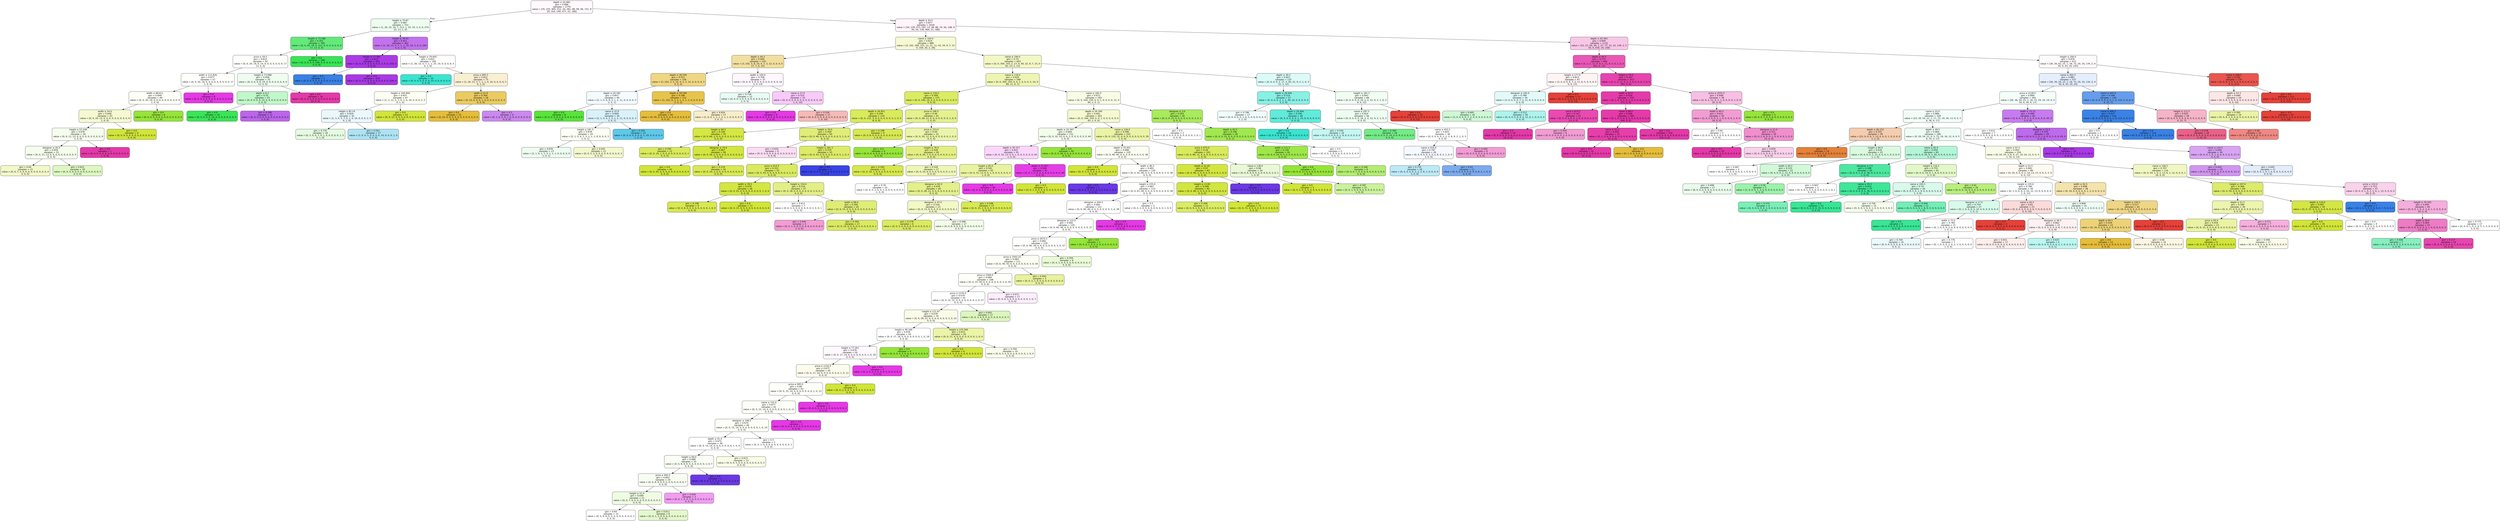 digraph Tree {
node [shape=box, style="filled, rounded", color="black", fontname=helvetica] ;
edge [fontname=helvetica] ;
0 [label=<depth &le; 16.482<br/>gini = 0.896<br/>samples = 2770<br/>value = [35, 155, 405, 211, 20, 361, 89, 99, 66, 151, 9<br/>20, 324, 140, 477, 22, 186]>, fillcolor="#fef9fc"] ;
1 [label=<height &le; 75.87<br/>gini = 0.687<br/>samples = 752<br/>value = [1, 26, 32, 24, 7, 313, 1, 25, 10, 3, 0, 0, 274<br/>22, 13, 1, 0]>, fillcolor="#effdf1"] ;
0 -> 1 [labeldistance=2.5, labelangle=45, headlabel="True"] ;
2 [label=<height &le; 73.588<br/>gini = 0.351<br/>samples = 390<br/>value = [0, 0, 20, 19, 0, 312, 0, 0, 0, 0, 0, 0, 9<br/>17, 13, 0, 0]>, fillcolor="#63ea7a"] ;
1 -> 2 ;
3 [label=<price &le; 59.5<br/>gini = 0.823<br/>samples = 92<br/>value = [0, 0, 20, 19, 0, 14, 0, 0, 0, 0, 0, 0, 9, 17<br/>13, 0, 0]>, fillcolor="#fefffc"] ;
2 -> 3 ;
4 [label=<width &le; 112.826<br/>gini = 0.677<br/>samples = 57<br/>value = [0, 0, 20, 19, 0, 0, 0, 0, 0, 0, 0, 0, 0, 17<br/>1, 0, 0]>, fillcolor="#fefefa"] ;
3 -> 4 ;
5 [label=<width &le; 88.611<br/>gini = 0.649<br/>samples = 49<br/>value = [0, 0, 20, 19, 0, 0, 0, 0, 0, 0, 0, 0, 0, 9<br/>1, 0, 0]>, fillcolor="#fdfef8"] ;
4 -> 5 ;
6 [label=<width &le; 54.0<br/>gini = 0.648<br/>samples = 43<br/>value = [0, 0, 20, 13, 0, 0, 0, 0, 0, 0, 0, 0, 0, 9<br/>1, 0, 0]>, fillcolor="#f4f9d1"] ;
5 -> 6 ;
7 [label=<height &le; 53.338<br/>gini = 0.678<br/>samples = 34<br/>value = [0, 0, 11, 13, 0, 0, 0, 0, 0, 0, 0, 0, 0, 9<br/>1, 0, 0]>, fillcolor="#f6fdee"] ;
6 -> 7 ;
8 [label=<designer &le; 20.5<br/>gini = 0.659<br/>samples = 33<br/>value = [0, 0, 11, 13, 0, 0, 0, 0, 0, 0, 0, 0, 0, 9<br/>0, 0, 0]>, fillcolor="#f5fded"] ;
7 -> 8 ;
9 [label=<gini = 0.64<br/>samples = 15<br/>value = [0, 0, 7, 4, 0, 0, 0, 0, 0, 0, 0, 0, 0, 4<br/>0, 0, 0]>, fillcolor="#f2f8c9"] ;
8 -> 9 ;
10 [label=<gini = 0.623<br/>samples = 18<br/>value = [0, 0, 4, 9, 0, 0, 0, 0, 0, 0, 0, 0, 0, 5<br/>0, 0, 0]>, fillcolor="#def7c2"] ;
8 -> 10 ;
11 [label=<gini = 0.0<br/>samples = 1<br/>value = [0, 0, 0, 0, 0, 0, 0, 0, 0, 0, 0, 0, 0, 0<br/>1, 0, 0]>, fillcolor="#e539a9"] ;
7 -> 11 ;
12 [label=<gini = 0.0<br/>samples = 9<br/>value = [0, 0, 9, 0, 0, 0, 0, 0, 0, 0, 0, 0, 0, 0<br/>0, 0, 0]>, fillcolor="#d1e539"] ;
6 -> 12 ;
13 [label=<gini = 0.0<br/>samples = 6<br/>value = [0, 0, 0, 6, 0, 0, 0, 0, 0, 0, 0, 0, 0, 0<br/>0, 0, 0]>, fillcolor="#95e539"] ;
5 -> 13 ;
14 [label=<gini = 0.0<br/>samples = 8<br/>value = [0, 0, 0, 0, 0, 0, 0, 0, 0, 0, 0, 0, 0, 8<br/>0, 0, 0]>, fillcolor="#e539e5"] ;
4 -> 14 ;
15 [label=<height &le; 73.088<br/>gini = 0.656<br/>samples = 35<br/>value = [0, 0, 0, 0, 0, 14, 0, 0, 0, 0, 0, 0, 9, 0<br/>12, 0, 0]>, fillcolor="#eefdf0"] ;
3 -> 15 ;
16 [label=<depth &le; 8.3<br/>gini = 0.55<br/>samples = 25<br/>value = [0, 0, 0, 0, 0, 14, 0, 0, 0, 0, 0, 0, 9, 0<br/>2, 0, 0]>, fillcolor="#c1f7ca"] ;
15 -> 16 ;
17 [label=<gini = 0.0<br/>samples = 14<br/>value = [0, 0, 0, 0, 0, 14, 0, 0, 0, 0, 0, 0, 0, 0<br/>0, 0, 0]>, fillcolor="#39e556"] ;
16 -> 17 ;
18 [label=<gini = 0.298<br/>samples = 11<br/>value = [0, 0, 0, 0, 0, 0, 0, 0, 0, 0, 0, 0, 9, 0<br/>2, 0, 0]>, fillcolor="#bc65eb"] ;
16 -> 18 ;
19 [label=<gini = 0.0<br/>samples = 10<br/>value = [0, 0, 0, 0, 0, 0, 0, 0, 0, 0, 0, 0, 0, 0<br/>10, 0, 0]>, fillcolor="#e539a9"] ;
15 -> 19 ;
20 [label=<gini = 0.0<br/>samples = 298<br/>value = [0, 0, 0, 0, 0, 298, 0, 0, 0, 0, 0, 0, 0, 0<br/>0, 0, 0]>, fillcolor="#39e556"] ;
2 -> 20 ;
21 [label=<height &le; 78.93<br/>gini = 0.451<br/>samples = 362<br/>value = [1, 26, 12, 5, 7, 1, 1, 25, 10, 3, 0, 0, 265<br/>5, 0, 1, 0]>, fillcolor="#c272ed"] ;
1 -> 21 ;
22 [label=<height &le; 77.392<br/>gini = 0.023<br/>samples = 262<br/>value = [0, 0, 0, 0, 0, 0, 0, 0, 0, 3, 0, 0, 259, 0<br/>0, 0, 0]>, fillcolor="#aa3be5"] ;
21 -> 22 ;
23 [label=<gini = 0.0<br/>samples = 3<br/>value = [0, 0, 0, 0, 0, 0, 0, 0, 0, 3, 0, 0, 0, 0<br/>0, 0, 0]>, fillcolor="#3981e5"] ;
22 -> 23 ;
24 [label=<gini = 0.0<br/>samples = 259<br/>value = [0, 0, 0, 0, 0, 0, 0, 0, 0, 0, 0, 0, 259, 0<br/>0, 0, 0]>, fillcolor="#a939e5"] ;
22 -> 24 ;
25 [label=<height &le; 79.605<br/>gini = 0.832<br/>samples = 100<br/>value = [1, 26, 12, 5, 7, 1, 1, 25, 10, 0, 0, 0, 6, 5<br/>0, 1, 0]>, fillcolor="#fffefc"] ;
21 -> 25 ;
26 [label=<gini = 0.0<br/>samples = 25<br/>value = [0, 0, 0, 0, 0, 0, 0, 25, 0, 0, 0, 0, 0, 0<br/>0, 0, 0]>, fillcolor="#39e5d1"] ;
25 -> 26 ;
27 [label=<price &le; 895.5<br/>gini = 0.812<br/>samples = 75<br/>value = [1, 26, 12, 5, 7, 1, 1, 0, 10, 0, 0, 0, 6, 5<br/>0, 1, 0]>, fillcolor="#f9f0d3"] ;
25 -> 27 ;
28 [label=<height &le; 104.904<br/>gini = 0.837<br/>samples = 47<br/>value = [1, 3, 12, 5, 7, 0, 1, 0, 10, 0, 0, 0, 2, 5<br/>0, 1, 0]>, fillcolor="#fdfef4"] ;
27 -> 28 ;
29 [label=<height &le; 85.14<br/>gini = 0.824<br/>samples = 35<br/>value = [1, 3, 0, 5, 7, 0, 1, 0, 10, 0, 0, 0, 2, 5<br/>0, 1, 0]>, fillcolor="#eaf8fc"] ;
28 -> 29 ;
30 [label=<gini = 0.735<br/>samples = 18<br/>value = [0, 3, 0, 0, 7, 0, 1, 0, 0, 0, 0, 0, 1, 5<br/>0, 1, 0]>, fillcolor="#e5fbe1"] ;
29 -> 30 ;
31 [label=<gini = 0.561<br/>samples = 17<br/>value = [1, 0, 0, 5, 0, 0, 0, 0, 10, 0, 0, 0, 1, 0<br/>0, 0, 0]>, fillcolor="#ace4f4"] ;
29 -> 31 ;
32 [label=<gini = 0.0<br/>samples = 12<br/>value = [0, 0, 12, 0, 0, 0, 0, 0, 0, 0, 0, 0, 0, 0<br/>0, 0, 0]>, fillcolor="#d1e539"] ;
28 -> 32 ;
33 [label=<width &le; 51.9<br/>gini = 0.304<br/>samples = 28<br/>value = [0, 23, 0, 0, 0, 1, 0, 0, 0, 0, 0, 0, 4, 0<br/>0, 0, 0]>, fillcolor="#eacb62"] ;
27 -> 33 ;
34 [label=<gini = 0.0<br/>samples = 22<br/>value = [0, 22, 0, 0, 0, 0, 0, 0, 0, 0, 0, 0, 0, 0<br/>0, 0, 0]>, fillcolor="#e5bd39"] ;
33 -> 34 ;
35 [label=<gini = 0.5<br/>samples = 6<br/>value = [0, 1, 0, 0, 0, 1, 0, 0, 0, 0, 0, 0, 4, 0<br/>0, 0, 0]>, fillcolor="#cb88ef"] ;
33 -> 35 ;
36 [label=<depth &le; 43.5<br/>gini = 0.877<br/>samples = 2018<br/>value = [34, 129, 373, 187, 13, 48, 88, 74, 56, 148, 9<br/>20, 50, 118, 464, 21, 186]>, fillcolor="#fef4fa"] ;
0 -> 36 [labeldistance=2.5, labelangle=-45, headlabel="False"] ;
37 [label=<name &le; 100.0<br/>gini = 0.814<br/>samples = 886<br/>value = [3, 102, 309, 151, 12, 21, 11, 43, 34, 9, 7, 15<br/>0, 109, 30, 2, 28]>, fillcolor="#f5f9d4"] ;
36 -> 37 ;
38 [label=<depth &le; 40.5<br/>gini = 0.694<br/>samples = 193<br/>value = [3, 102, 5, 8, 10, 4, 7, 3, 12, 0, 0, 0, 0<br/>17, 7, 0, 15]>, fillcolor="#f2df9f"] ;
37 -> 38 ;
39 [label=<depth &le; 38.549<br/>gini = 0.557<br/>samples = 156<br/>value = [3, 102, 5, 5, 10, 4, 3, 3, 12, 0, 0, 0, 0, 3<br/>4, 0, 2]>, fillcolor="#efd683"] ;
38 -> 39 ;
40 [label=<depth &le; 20.782<br/>gini = 0.857<br/>samples = 44<br/>value = [2, 1, 5, 4, 9, 3, 1, 2, 11, 0, 0, 0, 0, 3<br/>2, 0, 1]>, fillcolor="#f4fbfe"] ;
39 -> 40 ;
41 [label=<gini = 0.0<br/>samples = 8<br/>value = [0, 0, 0, 0, 8, 0, 0, 0, 0, 0, 0, 0, 0, 0<br/>0, 0, 0]>, fillcolor="#58e539"] ;
40 -> 41 ;
42 [label=<name &le; 37.0<br/>gini = 0.849<br/>samples = 36<br/>value = [2, 1, 5, 4, 1, 3, 1, 2, 11, 0, 0, 0, 0, 3<br/>2, 0, 1]>, fillcolor="#d9f2fa"] ;
40 -> 42 ;
43 [label=<height &le; 181.5<br/>gini = 0.878<br/>samples = 24<br/>value = [2, 1, 5, 4, 1, 3, 1, 1, 1, 0, 0, 0, 0, 3<br/>1, 0, 1]>, fillcolor="#fdfef5"] ;
42 -> 43 ;
44 [label=<gini = 0.876<br/>samples = 13<br/>value = [2, 1, 0, 1, 1, 3, 1, 1, 1, 0, 0, 0, 0, 0<br/>1, 0, 1]>, fillcolor="#edfdf0"] ;
43 -> 44 ;
45 [label=<gini = 0.645<br/>samples = 11<br/>value = [0, 0, 5, 3, 0, 0, 0, 0, 0, 0, 0, 0, 0, 3<br/>0, 0, 0]>, fillcolor="#f4f8ce"] ;
43 -> 45 ;
46 [label=<gini = 0.292<br/>samples = 12<br/>value = [0, 0, 0, 0, 0, 0, 0, 1, 10, 0, 0, 0, 0, 0<br/>1, 0, 0]>, fillcolor="#5dc9ea"] ;
42 -> 46 ;
47 [label=<depth &le; 39.549<br/>gini = 0.186<br/>samples = 112<br/>value = [1, 101, 0, 1, 1, 1, 2, 1, 1, 0, 0, 0, 0, 0<br/>2, 0, 1]>, fillcolor="#e8c44d"] ;
39 -> 47 ;
48 [label=<gini = 0.0<br/>samples = 95<br/>value = [0, 95, 0, 0, 0, 0, 0, 0, 0, 0, 0, 0, 0, 0<br/>0, 0, 0]>, fillcolor="#e5bd39"] ;
47 -> 48 ;
49 [label=<gini = 0.824<br/>samples = 17<br/>value = [1, 6, 0, 1, 1, 1, 2, 1, 1, 0, 0, 0, 0, 0<br/>2, 0, 1]>, fillcolor="#f8edca"] ;
47 -> 49 ;
50 [label=<width &le; 100.0<br/>gini = 0.709<br/>samples = 37<br/>value = [0, 0, 0, 3, 0, 0, 4, 0, 0, 0, 0, 0, 0, 14<br/>3, 0, 13]>, fillcolor="#fef7fe"] ;
38 -> 50 ;
51 [label=<gini = 0.736<br/>samples = 12<br/>value = [0, 0, 0, 3, 0, 0, 4, 0, 0, 0, 0, 0, 0, 0<br/>2, 0, 3]>, fillcolor="#e9fcf3"] ;
50 -> 51 ;
52 [label=<name &le; 27.0<br/>gini = 0.525<br/>samples = 25<br/>value = [0, 0, 0, 0, 0, 0, 0, 0, 0, 0, 0, 0, 0, 14<br/>1, 0, 10]>, fillcolor="#f8caf8"] ;
50 -> 52 ;
53 [label=<gini = 0.0<br/>samples = 8<br/>value = [0, 0, 0, 0, 0, 0, 0, 0, 0, 0, 0, 0, 0, 8<br/>0, 0, 0]>, fillcolor="#e539e5"] ;
52 -> 53 ;
54 [label=<gini = 0.526<br/>samples = 17<br/>value = [0, 0, 0, 0, 0, 0, 0, 0, 0, 0, 0, 0, 0, 6<br/>1, 0, 10]>, fillcolor="#f6bab7"] ;
52 -> 54 ;
55 [label=<name &le; 194.0<br/>gini = 0.74<br/>samples = 693<br/>value = [0, 0, 304, 143, 2, 17, 4, 40, 22, 9, 7, 15, 0<br/>92, 23, 2, 13]>, fillcolor="#f2f7c5"] ;
37 -> 55 ;
56 [label=<name &le; 118.0<br/>gini = 0.625<br/>samples = 568<br/>value = [0, 0, 304, 143, 0, 0, 1, 0, 0, 0, 5, 14, 0<br/>89, 11, 0, 1]>, fillcolor="#eef5b4"] ;
55 -> 56 ;
57 [label=<name &le; 116.5<br/>gini = 0.349<br/>samples = 175<br/>value = [0, 0, 140, 14, 0, 0, 0, 0, 0, 0, 5, 2, 0, 5<br/>9, 0, 0]>, fillcolor="#dbeb64"] ;
56 -> 57 ;
58 [label=<depth &le; 34.951<br/>gini = 0.294<br/>samples = 134<br/>value = [0, 0, 112, 3, 0, 0, 0, 0, 0, 0, 5, 1, 0, 5<br/>8, 0, 0]>, fillcolor="#d9ea5c"] ;
57 -> 58 ;
59 [label=<height &le; 94.5<br/>gini = 0.109<br/>samples = 70<br/>value = [0, 0, 66, 3, 0, 0, 0, 0, 0, 0, 0, 0, 0, 1<br/>0, 0, 0]>, fillcolor="#d4e745"] ;
58 -> 59 ;
60 [label=<gini = 0.292<br/>samples = 12<br/>value = [0, 0, 10, 1, 0, 0, 0, 0, 0, 0, 0, 0, 0, 1<br/>0, 0, 0]>, fillcolor="#d9ea5d"] ;
59 -> 60 ;
61 [label=<designer &le; 74.0<br/>gini = 0.067<br/>samples = 58<br/>value = [0, 0, 56, 2, 0, 0, 0, 0, 0, 0, 0, 0, 0, 0<br/>0, 0, 0]>, fillcolor="#d3e640"] ;
59 -> 61 ;
62 [label=<gini = 0.0<br/>samples = 42<br/>value = [0, 0, 42, 0, 0, 0, 0, 0, 0, 0, 0, 0, 0, 0<br/>0, 0, 0]>, fillcolor="#d1e539"] ;
61 -> 62 ;
63 [label=<gini = 0.219<br/>samples = 16<br/>value = [0, 0, 14, 2, 0, 0, 0, 0, 0, 0, 0, 0, 0, 0<br/>0, 0, 0]>, fillcolor="#d8e955"] ;
61 -> 63 ;
64 [label=<height &le; 76.0<br/>gini = 0.458<br/>samples = 64<br/>value = [0, 0, 46, 0, 0, 0, 0, 0, 0, 0, 5, 1, 0, 4<br/>8, 0, 0]>, fillcolor="#e0ed79"] ;
58 -> 64 ;
65 [label=<gini = 0.642<br/>samples = 9<br/>value = [0, 0, 3, 0, 0, 0, 0, 0, 0, 0, 0, 0, 0, 2<br/>4, 0, 0]>, fillcolor="#fbdef1"] ;
64 -> 65 ;
66 [label=<height &le; 181.5<br/>gini = 0.374<br/>samples = 55<br/>value = [0, 0, 43, 0, 0, 0, 0, 0, 0, 0, 5, 1, 0, 2<br/>4, 0, 0]>, fillcolor="#dceb69"] ;
64 -> 66 ;
67 [label=<price &le; 614.5<br/>gini = 0.331<br/>samples = 53<br/>value = [0, 0, 43, 0, 0, 0, 0, 0, 0, 0, 3, 1, 0, 2<br/>4, 0, 0]>, fillcolor="#daea61"] ;
66 -> 67 ;
68 [label=<width &le; 78.5<br/>gini = 0.074<br/>samples = 26<br/>value = [0, 0, 25, 0, 0, 0, 0, 0, 0, 0, 0, 1, 0, 0<br/>0, 0, 0]>, fillcolor="#d3e641"] ;
67 -> 68 ;
69 [label=<gini = 0.198<br/>samples = 9<br/>value = [0, 0, 8, 0, 0, 0, 0, 0, 0, 0, 0, 1, 0, 0<br/>0, 0, 0]>, fillcolor="#d7e852"] ;
68 -> 69 ;
70 [label=<gini = 0.0<br/>samples = 17<br/>value = [0, 0, 17, 0, 0, 0, 0, 0, 0, 0, 0, 0, 0, 0<br/>0, 0, 0]>, fillcolor="#d1e539"] ;
68 -> 70 ;
71 [label=<height &le; 154.0<br/>gini = 0.516<br/>samples = 27<br/>value = [0, 0, 18, 0, 0, 0, 0, 0, 0, 0, 3, 0, 0, 2<br/>4, 0, 0]>, fillcolor="#e3ef86"] ;
67 -> 71 ;
72 [label=<gini = 0.612<br/>samples = 7<br/>value = [0, 0, 3, 0, 0, 0, 0, 0, 0, 0, 3, 0, 0, 1<br/>0, 0, 0]>, fillcolor="#ffffff"] ;
71 -> 72 ;
73 [label=<width &le; 88.0<br/>gini = 0.395<br/>samples = 20<br/>value = [0, 0, 15, 0, 0, 0, 0, 0, 0, 0, 0, 0, 0, 1<br/>4, 0, 0]>, fillcolor="#dfed77"] ;
71 -> 73 ;
74 [label=<gini = 0.444<br/>samples = 3<br/>value = [0, 0, 1, 0, 0, 0, 0, 0, 0, 0, 0, 0, 0, 0<br/>2, 0, 0]>, fillcolor="#f29cd4"] ;
73 -> 74 ;
75 [label=<gini = 0.304<br/>samples = 17<br/>value = [0, 0, 14, 0, 0, 0, 0, 0, 0, 0, 0, 0, 0, 1<br/>2, 0, 0]>, fillcolor="#daea61"] ;
73 -> 75 ;
76 [label=<gini = 0.0<br/>samples = 2<br/>value = [0, 0, 0, 0, 0, 0, 0, 0, 0, 0, 2, 0, 0, 0<br/>0, 0, 0]>, fillcolor="#3944e5"] ;
66 -> 76 ;
77 [label=<price &le; 106.5<br/>gini = 0.46<br/>samples = 41<br/>value = [0, 0, 28, 11, 0, 0, 0, 0, 0, 0, 0, 1, 0, 0<br/>1, 0, 0]>, fillcolor="#e5f08f"] ;
57 -> 77 ;
78 [label=<gini = 0.198<br/>samples = 9<br/>value = [0, 0, 8, 0, 0, 0, 0, 0, 0, 0, 0, 0, 0, 0<br/>1, 0, 0]>, fillcolor="#d7e852"] ;
77 -> 78 ;
79 [label=<price &le; 223.0<br/>gini = 0.49<br/>samples = 32<br/>value = [0, 0, 20, 11, 0, 0, 0, 0, 0, 0, 0, 1, 0, 0<br/>0, 0, 0]>, fillcolor="#ebf4aa"] ;
77 -> 79 ;
80 [label=<gini = 0.0<br/>samples = 4<br/>value = [0, 0, 0, 4, 0, 0, 0, 0, 0, 0, 0, 0, 0, 0<br/>0, 0, 0]>, fillcolor="#95e539"] ;
79 -> 80 ;
81 [label=<height &le; 76.0<br/>gini = 0.426<br/>samples = 28<br/>value = [0, 0, 20, 7, 0, 0, 0, 0, 0, 0, 0, 1, 0, 0<br/>0, 0, 0]>, fillcolor="#e3ef84"] ;
79 -> 81 ;
82 [label=<gini = 0.165<br/>samples = 11<br/>value = [0, 0, 10, 1, 0, 0, 0, 0, 0, 0, 0, 0, 0, 0<br/>0, 0, 0]>, fillcolor="#d6e84d"] ;
81 -> 82 ;
83 [label=<gini = 0.526<br/>samples = 17<br/>value = [0, 0, 10, 6, 0, 0, 0, 0, 0, 0, 0, 1, 0, 0<br/>0, 0, 0]>, fillcolor="#eef6b7"] ;
81 -> 83 ;
84 [label=<name &le; 182.5<br/>gini = 0.671<br/>samples = 393<br/>value = [0, 0, 164, 129, 0, 0, 1, 0, 0, 0, 0, 12, 0<br/>84, 2, 0, 1]>, fillcolor="#f9fce5"] ;
56 -> 84 ;
85 [label=<depth &le; 34.349<br/>gini = 0.661<br/>samples = 363<br/>value = [0, 0, 164, 104, 0, 0, 1, 0, 0, 0, 0, 9, 0<br/>83, 2, 0, 0]>, fillcolor="#f4f9d1"] ;
84 -> 85 ;
86 [label=<depth &le; 33.397<br/>gini = 0.664<br/>samples = 131<br/>value = [0, 0, 32, 53, 0, 0, 1, 0, 0, 0, 0, 0, 0, 44<br/>1, 0, 0]>, fillcolor="#f4fceb"] ;
85 -> 86 ;
87 [label=<depth &le; 30.317<br/>gini = 0.622<br/>samples = 91<br/>value = [0, 0, 32, 13, 0, 0, 1, 0, 0, 0, 0, 0, 0, 44<br/>1, 0, 0]>, fillcolor="#fad7fa"] ;
86 -> 87 ;
88 [label=<height &le; 85.0<br/>gini = 0.541<br/>samples = 50<br/>value = [0, 0, 31, 13, 0, 0, 1, 0, 0, 0, 0, 0, 0, 4<br/>1, 0, 0]>, fillcolor="#e9f29f"] ;
87 -> 88 ;
89 [label=<gini = 0.76<br/>samples = 10<br/>value = [0, 0, 3, 2, 0, 0, 1, 0, 0, 0, 0, 0, 0, 3<br/>1, 0, 0]>, fillcolor="#ffffff"] ;
88 -> 89 ;
90 [label=<designer &le; 82.0<br/>gini = 0.434<br/>samples = 40<br/>value = [0, 0, 28, 11, 0, 0, 0, 0, 0, 0, 0, 0, 0, 1<br/>0, 0, 0]>, fillcolor="#e4f08b"] ;
88 -> 90 ;
91 [label=<designer &le; 47.0<br/>gini = 0.526<br/>samples = 23<br/>value = [0, 0, 13, 9, 0, 0, 0, 0, 0, 0, 0, 0, 0, 1<br/>0, 0, 0]>, fillcolor="#f2f8c6"] ;
90 -> 91 ;
92 [label=<gini = 0.278<br/>samples = 6<br/>value = [0, 0, 5, 0, 0, 0, 0, 0, 0, 0, 0, 0, 0, 1<br/>0, 0, 0]>, fillcolor="#daea61"] ;
91 -> 92 ;
93 [label=<gini = 0.498<br/>samples = 17<br/>value = [0, 0, 8, 9, 0, 0, 0, 0, 0, 0, 0, 0, 0, 0<br/>0, 0, 0]>, fillcolor="#f3fce9"] ;
91 -> 93 ;
94 [label=<gini = 0.208<br/>samples = 17<br/>value = [0, 0, 15, 2, 0, 0, 0, 0, 0, 0, 0, 0, 0, 0<br/>0, 0, 0]>, fillcolor="#d7e853"] ;
90 -> 94 ;
95 [label=<depth &le; 31.817<br/>gini = 0.048<br/>samples = 41<br/>value = [0, 0, 1, 0, 0, 0, 0, 0, 0, 0, 0, 0, 0, 40<br/>0, 0, 0]>, fillcolor="#e63ee6"] ;
87 -> 95 ;
96 [label=<gini = 0.0<br/>samples = 40<br/>value = [0, 0, 0, 0, 0, 0, 0, 0, 0, 0, 0, 0, 0, 40<br/>0, 0, 0]>, fillcolor="#e539e5"] ;
95 -> 96 ;
97 [label=<gini = 0.0<br/>samples = 1<br/>value = [0, 0, 1, 0, 0, 0, 0, 0, 0, 0, 0, 0, 0, 0<br/>0, 0, 0]>, fillcolor="#d1e539"] ;
95 -> 97 ;
98 [label=<gini = 0.0<br/>samples = 40<br/>value = [0, 0, 0, 40, 0, 0, 0, 0, 0, 0, 0, 0, 0, 0<br/>0, 0, 0]>, fillcolor="#95e539"] ;
86 -> 98 ;
99 [label=<name &le; 126.0<br/>gini = 0.598<br/>samples = 232<br/>value = [0, 0, 132, 51, 0, 0, 0, 0, 0, 0, 0, 9, 0, 39<br/>1, 0, 0]>, fillcolor="#eaf3a6"] ;
85 -> 99 ;
100 [label=<depth &le; 35.451<br/>gini = 0.688<br/>samples = 129<br/>value = [0, 0, 46, 40, 0, 0, 0, 0, 0, 0, 0, 5, 0, 38<br/>0, 0, 0]>, fillcolor="#fcfdf2"] ;
99 -> 100 ;
101 [label=<gini = 0.0<br/>samples = 5<br/>value = [0, 0, 5, 0, 0, 0, 0, 0, 0, 0, 0, 0, 0, 0<br/>0, 0, 0]>, fillcolor="#d1e539"] ;
100 -> 101 ;
102 [label=<width &le; 46.5<br/>gini = 0.691<br/>samples = 124<br/>value = [0, 0, 41, 40, 0, 0, 0, 0, 0, 0, 0, 5, 0, 38<br/>0, 0, 0]>, fillcolor="#fefffd"] ;
100 -> 102 ;
103 [label=<gini = 0.0<br/>samples = 1<br/>value = [0, 0, 0, 0, 0, 0, 0, 0, 0, 0, 0, 1, 0, 0<br/>0, 0, 0]>, fillcolor="#6a39e5"] ;
102 -> 103 ;
104 [label=<height &le; 235.0<br/>gini = 0.687<br/>samples = 123<br/>value = [0, 0, 41, 40, 0, 0, 0, 0, 0, 0, 0, 4, 0, 38<br/>0, 0, 0]>, fillcolor="#fefffd"] ;
102 -> 104 ;
105 [label=<designer &le; 244.5<br/>gini = 0.682<br/>samples = 121<br/>value = [0, 0, 40, 40, 0, 0, 0, 0, 0, 0, 0, 3, 0, 38<br/>0, 0, 0]>, fillcolor="#ffffff"] ;
104 -> 105 ;
106 [label=<designer &le; 122.0<br/>gini = 0.682<br/>samples = 120<br/>value = [0, 0, 40, 40, 0, 0, 0, 0, 0, 0, 0, 3, 0, 37<br/>0, 0, 0]>, fillcolor="#ffffff"] ;
105 -> 106 ;
107 [label=<price &le; 2672.5<br/>gini = 0.682<br/>samples = 119<br/>value = [0, 0, 40, 39, 0, 0, 0, 0, 0, 0, 0, 3, 0, 37<br/>0, 0, 0]>, fillcolor="#fefffd"] ;
106 -> 107 ;
108 [label=<price &le; 2502.25<br/>gini = 0.683<br/>samples = 111<br/>value = [0, 0, 39, 35, 0, 0, 0, 0, 0, 0, 0, 3, 0, 34<br/>0, 0, 0]>, fillcolor="#fdfef5"] ;
107 -> 108 ;
109 [label=<price &le; 1599.0<br/>gini = 0.684<br/>samples = 108<br/>value = [0, 0, 37, 34, 0, 0, 0, 0, 0, 0, 0, 3, 0, 34<br/>0, 0, 0]>, fillcolor="#fdfef7"] ;
108 -> 109 ;
110 [label=<price &le; 1270.0<br/>gini = 0.679<br/>samples = 91<br/>value = [0, 0, 31, 31, 0, 0, 0, 0, 0, 0, 0, 2, 0, 27<br/>0, 0, 0]>, fillcolor="#ffffff"] ;
109 -> 110 ;
111 [label=<height &le; 111.47<br/>gini = 0.679<br/>samples = 74<br/>value = [0, 0, 28, 22, 0, 0, 0, 0, 0, 0, 0, 2, 0, 22<br/>0, 0, 0]>, fillcolor="#fafce8"] ;
110 -> 111 ;
112 [label=<height &le; 90.166<br/>gini = 0.678<br/>samples = 54<br/>value = [0, 0, 17, 18, 0, 0, 0, 0, 0, 0, 0, 1, 0, 18<br/>0, 0, 0]>, fillcolor="#ffffff"] ;
111 -> 112 ;
113 [label=<height &le; 77.261<br/>gini = 0.676<br/>samples = 50<br/>value = [0, 0, 17, 14, 0, 0, 0, 0, 0, 0, 0, 1, 0, 18<br/>0, 0, 0]>, fillcolor="#fef9fe"] ;
112 -> 113 ;
114 [label=<price &le; 1152.5<br/>gini = 0.677<br/>samples = 45<br/>value = [0, 0, 17, 14, 0, 0, 0, 0, 0, 0, 0, 1, 0, 13<br/>0, 0, 0]>, fillcolor="#fbfcec"] ;
113 -> 114 ;
115 [label=<price &le; 995.0<br/>gini = 0.68<br/>samples = 43<br/>value = [0, 0, 15, 14, 0, 0, 0, 0, 0, 0, 0, 1, 0, 13<br/>0, 0, 0]>, fillcolor="#fdfef8"] ;
114 -> 115 ;
116 [label=<name &le; 122.0<br/>gini = 0.677<br/>samples = 41<br/>value = [0, 0, 15, 14, 0, 0, 0, 0, 0, 0, 0, 1, 0, 11<br/>0, 0, 0]>, fillcolor="#fdfef8"] ;
115 -> 116 ;
117 [label=<designer &le; 108.5<br/>gini = 0.674<br/>samples = 40<br/>value = [0, 0, 15, 14, 0, 0, 0, 0, 0, 0, 0, 1, 0, 10<br/>0, 0, 0]>, fillcolor="#fdfef7"] ;
116 -> 117 ;
118 [label=<depth &le; 41.0<br/>gini = 0.672<br/>samples = 38<br/>value = [0, 0, 14, 14, 0, 0, 0, 0, 0, 0, 0, 1, 0, 9<br/>0, 0, 0]>, fillcolor="#ffffff"] ;
117 -> 118 ;
119 [label=<height &le; 69.0<br/>gini = 0.688<br/>samples = 25<br/>value = [0, 0, 8, 9, 0, 0, 0, 0, 0, 0, 0, 1, 0, 7<br/>0, 0, 0]>, fillcolor="#f9fdf3"] ;
118 -> 119 ;
120 [label=<price &le; 492.5<br/>gini = 0.663<br/>samples = 24<br/>value = [0, 0, 8, 9, 0, 0, 0, 0, 0, 0, 0, 0, 0, 7<br/>0, 0, 0]>, fillcolor="#f8fdf3"] ;
119 -> 120 ;
121 [label=<height &le; 51.0<br/>gini = 0.649<br/>samples = 21<br/>value = [0, 0, 7, 9, 0, 0, 0, 0, 0, 0, 0, 0, 0, 5<br/>0, 0, 0]>, fillcolor="#f0fbe3"] ;
120 -> 121 ;
122 [label=<gini = 0.64<br/>samples = 15<br/>value = [0, 0, 6, 6, 0, 0, 0, 0, 0, 0, 0, 0, 0, 3<br/>0, 0, 0]>, fillcolor="#ffffff"] ;
121 -> 122 ;
123 [label=<gini = 0.611<br/>samples = 6<br/>value = [0, 0, 1, 3, 0, 0, 0, 0, 0, 0, 0, 0, 0, 2<br/>0, 0, 0]>, fillcolor="#e4f8ce"] ;
121 -> 123 ;
124 [label=<gini = 0.444<br/>samples = 3<br/>value = [0, 0, 1, 0, 0, 0, 0, 0, 0, 0, 0, 0, 0, 2<br/>0, 0, 0]>, fillcolor="#f29cf2"] ;
120 -> 124 ;
125 [label=<gini = 0.0<br/>samples = 1<br/>value = [0, 0, 0, 0, 0, 0, 0, 0, 0, 0, 0, 1, 0, 0<br/>0, 0, 0]>, fillcolor="#6a39e5"] ;
119 -> 125 ;
126 [label=<gini = 0.615<br/>samples = 13<br/>value = [0, 0, 6, 5, 0, 0, 0, 0, 0, 0, 0, 0, 0, 2<br/>0, 0, 0]>, fillcolor="#f9fce6"] ;
118 -> 126 ;
127 [label=<gini = 0.5<br/>samples = 2<br/>value = [0, 0, 1, 0, 0, 0, 0, 0, 0, 0, 0, 0, 0, 1<br/>0, 0, 0]>, fillcolor="#ffffff"] ;
117 -> 127 ;
128 [label=<gini = 0.0<br/>samples = 1<br/>value = [0, 0, 0, 0, 0, 0, 0, 0, 0, 0, 0, 0, 0, 1<br/>0, 0, 0]>, fillcolor="#e539e5"] ;
116 -> 128 ;
129 [label=<gini = 0.0<br/>samples = 2<br/>value = [0, 0, 0, 0, 0, 0, 0, 0, 0, 0, 0, 0, 0, 2<br/>0, 0, 0]>, fillcolor="#e539e5"] ;
115 -> 129 ;
130 [label=<gini = 0.0<br/>samples = 2<br/>value = [0, 0, 2, 0, 0, 0, 0, 0, 0, 0, 0, 0, 0, 0<br/>0, 0, 0]>, fillcolor="#d1e539"] ;
114 -> 130 ;
131 [label=<gini = 0.0<br/>samples = 5<br/>value = [0, 0, 0, 0, 0, 0, 0, 0, 0, 0, 0, 0, 0, 5<br/>0, 0, 0]>, fillcolor="#e539e5"] ;
113 -> 131 ;
132 [label=<gini = 0.0<br/>samples = 4<br/>value = [0, 0, 0, 4, 0, 0, 0, 0, 0, 0, 0, 0, 0, 0<br/>0, 0, 0]>, fillcolor="#95e539"] ;
112 -> 132 ;
133 [label=<height &le; 125.566<br/>gini = 0.615<br/>samples = 20<br/>value = [0, 0, 11, 4, 0, 0, 0, 0, 0, 0, 0, 1, 0, 4<br/>0, 0, 0]>, fillcolor="#ebf4a8"] ;
111 -> 133 ;
134 [label=<gini = 0.0<br/>samples = 6<br/>value = [0, 0, 6, 0, 0, 0, 0, 0, 0, 0, 0, 0, 0, 0<br/>0, 0, 0]>, fillcolor="#d1e539"] ;
133 -> 134 ;
135 [label=<gini = 0.704<br/>samples = 14<br/>value = [0, 0, 5, 4, 0, 0, 0, 0, 0, 0, 0, 1, 0, 4<br/>0, 0, 0]>, fillcolor="#fafceb"] ;
133 -> 135 ;
136 [label=<gini = 0.602<br/>samples = 17<br/>value = [0, 0, 3, 9, 0, 0, 0, 0, 0, 0, 0, 0, 0, 5<br/>0, 0, 0]>, fillcolor="#dcf6bd"] ;
110 -> 136 ;
137 [label=<gini = 0.671<br/>samples = 17<br/>value = [0, 0, 6, 3, 0, 0, 0, 0, 0, 0, 0, 1, 0, 7<br/>0, 0, 0]>, fillcolor="#fdedfd"] ;
109 -> 137 ;
138 [label=<gini = 0.444<br/>samples = 3<br/>value = [0, 0, 2, 1, 0, 0, 0, 0, 0, 0, 0, 0, 0, 0<br/>0, 0, 0]>, fillcolor="#e8f29c"] ;
108 -> 138 ;
139 [label=<gini = 0.594<br/>samples = 8<br/>value = [0, 0, 1, 4, 0, 0, 0, 0, 0, 0, 0, 0, 0, 3<br/>0, 0, 0]>, fillcolor="#eafad7"] ;
107 -> 139 ;
140 [label=<gini = 0.0<br/>samples = 1<br/>value = [0, 0, 0, 1, 0, 0, 0, 0, 0, 0, 0, 0, 0, 0<br/>0, 0, 0]>, fillcolor="#95e539"] ;
106 -> 140 ;
141 [label=<gini = 0.0<br/>samples = 1<br/>value = [0, 0, 0, 0, 0, 0, 0, 0, 0, 0, 0, 0, 0, 1<br/>0, 0, 0]>, fillcolor="#e539e5"] ;
105 -> 141 ;
142 [label=<gini = 0.5<br/>samples = 2<br/>value = [0, 0, 1, 0, 0, 0, 0, 0, 0, 0, 0, 1, 0, 0<br/>0, 0, 0]>, fillcolor="#ffffff"] ;
104 -> 142 ;
143 [label=<price &le; 875.0<br/>gini = 0.29<br/>samples = 103<br/>value = [0, 0, 86, 11, 0, 0, 0, 0, 0, 0, 0, 4, 0, 1<br/>1, 0, 0]>, fillcolor="#daea5e"] ;
99 -> 143 ;
144 [label=<depth &le; 41.05<br/>gini = 0.07<br/>samples = 83<br/>value = [0, 0, 80, 2, 0, 0, 0, 0, 0, 0, 0, 1, 0, 0<br/>0, 0, 0]>, fillcolor="#d3e640"] ;
143 -> 144 ;
145 [label=<height &le; 13.65<br/>gini = 0.048<br/>samples = 82<br/>value = [0, 0, 80, 2, 0, 0, 0, 0, 0, 0, 0, 0, 0, 0<br/>0, 0, 0]>, fillcolor="#d2e63e"] ;
144 -> 145 ;
146 [label=<gini = 0.298<br/>samples = 11<br/>value = [0, 0, 9, 2, 0, 0, 0, 0, 0, 0, 0, 0, 0, 0<br/>0, 0, 0]>, fillcolor="#dbeb65"] ;
145 -> 146 ;
147 [label=<gini = 0.0<br/>samples = 71<br/>value = [0, 0, 71, 0, 0, 0, 0, 0, 0, 0, 0, 0, 0, 0<br/>0, 0, 0]>, fillcolor="#d1e539"] ;
145 -> 147 ;
148 [label=<gini = 0.0<br/>samples = 1<br/>value = [0, 0, 0, 0, 0, 0, 0, 0, 0, 0, 0, 1, 0, 0<br/>0, 0, 0]>, fillcolor="#6a39e5"] ;
144 -> 148 ;
149 [label=<name &le; 138.0<br/>gini = 0.68<br/>samples = 20<br/>value = [0, 0, 6, 9, 0, 0, 0, 0, 0, 0, 0, 3, 0, 1<br/>1, 0, 0]>, fillcolor="#e8f9d5"] ;
143 -> 149 ;
150 [label=<gini = 0.0<br/>samples = 5<br/>value = [0, 0, 5, 0, 0, 0, 0, 0, 0, 0, 0, 0, 0, 0<br/>0, 0, 0]>, fillcolor="#d1e539"] ;
149 -> 150 ;
151 [label=<gini = 0.587<br/>samples = 15<br/>value = [0, 0, 1, 9, 0, 0, 0, 0, 0, 0, 0, 3, 0, 1<br/>1, 0, 0]>, fillcolor="#caf29c"] ;
149 -> 151 ;
152 [label=<designer &le; 3.0<br/>gini = 0.293<br/>samples = 30<br/>value = [0, 0, 0, 25, 0, 0, 0, 0, 0, 0, 0, 3, 0, 1<br/>0, 0, 1]>, fillcolor="#a9ea5e"] ;
84 -> 152 ;
153 [label=<gini = 0.5<br/>samples = 2<br/>value = [0, 0, 0, 0, 0, 0, 0, 0, 0, 0, 0, 1, 0, 1<br/>0, 0, 0]>, fillcolor="#ffffff"] ;
152 -> 153 ;
154 [label=<depth &le; 42.5<br/>gini = 0.196<br/>samples = 28<br/>value = [0, 0, 0, 25, 0, 0, 0, 0, 0, 0, 0, 2, 0, 0<br/>0, 0, 1]>, fillcolor="#a1e850"] ;
152 -> 154 ;
155 [label=<width &le; 111.5<br/>gini = 0.142<br/>samples = 26<br/>value = [0, 0, 0, 24, 0, 0, 0, 0, 0, 0, 0, 2, 0, 0<br/>0, 0, 0]>, fillcolor="#9ee749"] ;
154 -> 155 ;
156 [label=<gini = 0.0<br/>samples = 17<br/>value = [0, 0, 0, 17, 0, 0, 0, 0, 0, 0, 0, 0, 0, 0<br/>0, 0, 0]>, fillcolor="#95e539"] ;
155 -> 156 ;
157 [label=<gini = 0.346<br/>samples = 9<br/>value = [0, 0, 0, 7, 0, 0, 0, 0, 0, 0, 0, 2, 0, 0<br/>0, 0, 0]>, fillcolor="#b3ec72"] ;
155 -> 157 ;
158 [label=<gini = 0.5<br/>samples = 2<br/>value = [0, 0, 0, 1, 0, 0, 0, 0, 0, 0, 0, 0, 0, 0<br/>0, 0, 1]>, fillcolor="#ffffff"] ;
154 -> 158 ;
159 [label=<depth &le; 30.5<br/>gini = 0.823<br/>samples = 125<br/>value = [0, 0, 0, 0, 2, 17, 3, 40, 22, 9, 2, 1, 0, 3<br/>12, 2, 12]>, fillcolor="#dcfaf7"] ;
55 -> 159 ;
160 [label=<depth &le; 28.946<br/>gini = 0.519<br/>samples = 57<br/>value = [0, 0, 0, 0, 2, 1, 1, 38, 10, 0, 0, 0, 0, 0<br/>3, 2, 0]>, fillcolor="#89f0e4"] ;
159 -> 160 ;
161 [label=<gini = 0.796<br/>samples = 17<br/>value = [0, 0, 0, 0, 2, 1, 0, 5, 4, 0, 0, 0, 0, 0<br/>3, 2, 0]>, fillcolor="#f0fdfb"] ;
160 -> 161 ;
162 [label=<depth &le; 29.946<br/>gini = 0.296<br/>samples = 40<br/>value = [0, 0, 0, 0, 0, 0, 1, 33, 6, 0, 0, 0, 0, 0<br/>0, 0, 0]>, fillcolor="#62eada"] ;
160 -> 162 ;
163 [label=<gini = 0.0<br/>samples = 24<br/>value = [0, 0, 0, 0, 0, 0, 0, 24, 0, 0, 0, 0, 0, 0<br/>0, 0, 0]>, fillcolor="#39e5d1"] ;
162 -> 163 ;
164 [label=<gini = 0.539<br/>samples = 16<br/>value = [0, 0, 0, 0, 0, 0, 1, 9, 6, 0, 0, 0, 0, 0<br/>0, 0, 0]>, fillcolor="#c4f7f1"] ;
162 -> 164 ;
165 [label=<height &le; 181.5<br/>gini = 0.843<br/>samples = 68<br/>value = [0, 0, 0, 0, 0, 16, 2, 2, 12, 9, 2, 1, 0, 3<br/>9, 0, 12]>, fillcolor="#f1fdf3"] ;
159 -> 165 ;
166 [label=<name &le; 297.5<br/>gini = 0.814<br/>samples = 56<br/>value = [0, 0, 0, 0, 0, 16, 2, 2, 12, 9, 2, 1, 0, 3<br/>9, 0, 0]>, fillcolor="#edfdf0"] ;
165 -> 166 ;
167 [label=<gini = 0.346<br/>samples = 18<br/>value = [0, 0, 0, 0, 0, 14, 0, 0, 4, 0, 0, 0, 0, 0<br/>0, 0, 0]>, fillcolor="#72ec86"] ;
166 -> 167 ;
168 [label=<name &le; 452.5<br/>gini = 0.825<br/>samples = 38<br/>value = [0, 0, 0, 0, 0, 2, 2, 2, 8, 9, 2, 1, 0, 3<br/>9, 0, 0]>, fillcolor="#ffffff"] ;
166 -> 168 ;
169 [label=<name &le; 410.0<br/>gini = 0.797<br/>samples = 29<br/>value = [0, 0, 0, 0, 0, 2, 2, 2, 8, 9, 2, 1, 0, 0<br/>3, 0, 0]>, fillcolor="#f6f9fe"] ;
168 -> 169 ;
170 [label=<gini = 0.735<br/>samples = 18<br/>value = [0, 0, 0, 0, 0, 2, 2, 2, 8, 1, 0, 0, 0, 0<br/>3, 0, 0]>, fillcolor="#bde9f6"] ;
169 -> 170 ;
171 [label=<gini = 0.43<br/>samples = 11<br/>value = [0, 0, 0, 0, 0, 0, 0, 0, 0, 8, 2, 1, 0, 0<br/>0, 0, 0]>, fillcolor="#7babee"] ;
169 -> 171 ;
172 [label=<gini = 0.444<br/>samples = 9<br/>value = [0, 0, 0, 0, 0, 0, 0, 0, 0, 0, 0, 0, 0, 3<br/>6, 0, 0]>, fillcolor="#f29cd4"] ;
168 -> 172 ;
173 [label=<gini = 0.0<br/>samples = 12<br/>value = [0, 0, 0, 0, 0, 0, 0, 0, 0, 0, 0, 0, 0, 0<br/>0, 0, 12]>, fillcolor="#e54139"] ;
165 -> 173 ;
174 [label=<depth &le; 45.363<br/>gini = 0.804<br/>samples = 1132<br/>value = [31, 27, 64, 36, 1, 27, 77, 31, 22, 139, 2, 5<br/>50, 9, 434, 19, 158]>, fillcolor="#f8c7e7"] ;
36 -> 174 ;
175 [label=<depth &le; 44.5<br/>gini = 0.275<br/>samples = 460<br/>value = [5, 1, 2, 11, 0, 9, 5, 11, 6, 5, 0, 1, 0, 0<br/>391, 0, 13]>, fillcolor="#e958b6"] ;
174 -> 175 ;
176 [label=<height &le; 177.0<br/>gini = 0.813<br/>samples = 47<br/>value = [3, 0, 0, 0, 0, 7, 2, 11, 6, 5, 0, 0, 0, 0<br/>0, 0, 13]>, fillcolor="#fef4f4"] ;
175 -> 176 ;
177 [label=<designer &le; 195.0<br/>gini = 0.789<br/>samples = 34<br/>value = [3, 0, 0, 0, 0, 7, 2, 11, 6, 5, 0, 0, 0, 0<br/>0, 0, 0]>, fillcolor="#e2fbf8"] ;
176 -> 177 ;
178 [label=<gini = 0.695<br/>samples = 16<br/>value = [3, 0, 0, 0, 0, 7, 2, 0, 0, 4, 0, 0, 0, 0<br/>0, 0, 0]>, fillcolor="#cef8d5"] ;
177 -> 178 ;
179 [label=<gini = 0.512<br/>samples = 18<br/>value = [0, 0, 0, 0, 0, 0, 0, 11, 6, 1, 0, 0, 0, 0<br/>0, 0, 0]>, fillcolor="#acf4ec"] ;
177 -> 179 ;
180 [label=<gini = 0.0<br/>samples = 13<br/>value = [0, 0, 0, 0, 0, 0, 0, 0, 0, 0, 0, 0, 0, 0<br/>0, 0, 13]>, fillcolor="#e54139"] ;
176 -> 180 ;
181 [label=<height &le; 79.0<br/>gini = 0.103<br/>samples = 413<br/>value = [2, 1, 2, 11, 0, 2, 3, 0, 0, 0, 0, 1, 0, 0<br/>391, 0, 0]>, fillcolor="#e644ae"] ;
175 -> 181 ;
182 [label=<width &le; 43.0<br/>gini = 0.016<br/>samples = 374<br/>value = [0, 1, 0, 0, 0, 0, 2, 0, 0, 0, 0, 0, 0, 0<br/>371, 0, 0]>, fillcolor="#e53baa"] ;
181 -> 182 ;
183 [label=<price &le; 874.5<br/>gini = 0.147<br/>samples = 25<br/>value = [0, 0, 0, 0, 0, 0, 2, 0, 0, 0, 0, 0, 0, 0<br/>23, 0, 0]>, fillcolor="#e74ab0"] ;
182 -> 183 ;
184 [label=<gini = 0.0<br/>samples = 19<br/>value = [0, 0, 0, 0, 0, 0, 0, 0, 0, 0, 0, 0, 0, 0<br/>19, 0, 0]>, fillcolor="#e539a9"] ;
183 -> 184 ;
185 [label=<gini = 0.444<br/>samples = 6<br/>value = [0, 0, 0, 0, 0, 0, 2, 0, 0, 0, 0, 0, 0, 0<br/>4, 0, 0]>, fillcolor="#f29cd4"] ;
183 -> 185 ;
186 [label=<name &le; 68.0<br/>gini = 0.006<br/>samples = 349<br/>value = [0, 1, 0, 0, 0, 0, 0, 0, 0, 0, 0, 0, 0, 0<br/>348, 0, 0]>, fillcolor="#e53aa9"] ;
182 -> 186 ;
187 [label=<name &le; 61.0<br/>gini = 0.059<br/>samples = 33<br/>value = [0, 1, 0, 0, 0, 0, 0, 0, 0, 0, 0, 0, 0, 0<br/>32, 0, 0]>, fillcolor="#e63fac"] ;
186 -> 187 ;
188 [label=<gini = 0.0<br/>samples = 32<br/>value = [0, 0, 0, 0, 0, 0, 0, 0, 0, 0, 0, 0, 0, 0<br/>32, 0, 0]>, fillcolor="#e539a9"] ;
187 -> 188 ;
189 [label=<gini = 0.0<br/>samples = 1<br/>value = [0, 1, 0, 0, 0, 0, 0, 0, 0, 0, 0, 0, 0, 0<br/>0, 0, 0]>, fillcolor="#e5bd39"] ;
187 -> 189 ;
190 [label=<gini = 0.0<br/>samples = 316<br/>value = [0, 0, 0, 0, 0, 0, 0, 0, 0, 0, 0, 0, 0, 0<br/>316, 0, 0]>, fillcolor="#e539a9"] ;
186 -> 190 ;
191 [label=<price &le; 2032.5<br/>gini = 0.648<br/>samples = 39<br/>value = [2, 0, 2, 11, 0, 2, 1, 0, 0, 0, 0, 1, 0, 0<br/>20, 0, 0]>, fillcolor="#f7bfe3"] ;
181 -> 191 ;
192 [label=<width &le; 40.5<br/>gini = 0.611<br/>samples = 34<br/>value = [2, 0, 2, 6, 0, 2, 1, 0, 0, 0, 0, 1, 0, 0<br/>20, 0, 0]>, fillcolor="#f29cd4"] ;
191 -> 192 ;
193 [label=<gini = 0.64<br/>samples = 5<br/>value = [2, 0, 0, 0, 0, 2, 0, 0, 0, 0, 0, 0, 0, 0<br/>1, 0, 0]>, fillcolor="#ffffff"] ;
192 -> 193 ;
194 [label=<designer &le; 21.0<br/>gini = 0.521<br/>samples = 29<br/>value = [0, 0, 2, 6, 0, 0, 1, 0, 0, 0, 0, 1, 0, 0<br/>19, 0, 0]>, fillcolor="#f08fce"] ;
192 -> 194 ;
195 [label=<gini = 0.0<br/>samples = 10<br/>value = [0, 0, 0, 0, 0, 0, 0, 0, 0, 0, 0, 0, 0, 0<br/>10, 0, 0]>, fillcolor="#e539a9"] ;
194 -> 195 ;
196 [label=<gini = 0.659<br/>samples = 19<br/>value = [0, 0, 2, 6, 0, 0, 1, 0, 0, 0, 0, 1, 0, 0<br/>9, 0, 0]>, fillcolor="#f9d1eb"] ;
194 -> 196 ;
197 [label=<gini = 0.0<br/>samples = 5<br/>value = [0, 0, 0, 5, 0, 0, 0, 0, 0, 0, 0, 0, 0, 0<br/>0, 0, 0]>, fillcolor="#95e539"] ;
191 -> 197 ;
198 [label=<height &le; 200.0<br/>gini = 0.876<br/>samples = 672<br/>value = [26, 26, 62, 25, 1, 18, 72, 20, 16, 134, 2, 4<br/>50, 9, 43, 19, 145]>, fillcolor="#fefbfb"] ;
174 -> 198 ;
199 [label=<name &le; 402.5<br/>gini = 0.881<br/>samples = 537<br/>value = [26, 26, 54, 22, 1, 18, 72, 20, 16, 134, 2, 4<br/>50, 6, 43, 19, 24]>, fillcolor="#e5eefc"] ;
198 -> 199 ;
200 [label=<price &le; 2128.0<br/>gini = 0.899<br/>samples = 393<br/>value = [26, 26, 54, 22, 1, 18, 72, 19, 16, 19, 0, 4<br/>50, 6, 39, 4, 17]>, fillcolor="#f4fef9"] ;
199 -> 200 ;
201 [label=<name &le; 25.0<br/>gini = 0.886<br/>samples = 328<br/>value = [23, 20, 54, 21, 1, 17, 72, 19, 16, 13, 0, 4, 5<br/>6, 36, 4, 17]>, fillcolor="#f2fdf8"] ;
200 -> 201 ;
202 [label=<depth &le; 46.152<br/>gini = 0.555<br/>samples = 39<br/>value = [23, 0, 0, 0, 1, 12, 0, 0, 0, 1, 0, 0, 0, 0<br/>1, 1, 0]>, fillcolor="#f4ccae"] ;
201 -> 202 ;
203 [label=<gini = 0.0<br/>samples = 14<br/>value = [14, 0, 0, 0, 0, 0, 0, 0, 0, 0, 0, 0, 0, 0<br/>0, 0, 0]>, fillcolor="#e58139"] ;
202 -> 203 ;
204 [label=<height &le; 84.0<br/>gini = 0.634<br/>samples = 25<br/>value = [9, 0, 0, 0, 1, 12, 0, 0, 0, 1, 0, 0, 0, 0<br/>1, 1, 0]>, fillcolor="#dafadf"] ;
202 -> 204 ;
205 [label=<gini = 0.667<br/>samples = 3<br/>value = [0, 0, 0, 0, 0, 0, 0, 0, 0, 1, 0, 0, 0, 0<br/>1, 1, 0]>, fillcolor="#ffffff"] ;
204 -> 205 ;
206 [label=<width &le; 44.5<br/>gini = 0.533<br/>samples = 22<br/>value = [9, 0, 0, 0, 1, 12, 0, 0, 0, 0, 0, 0, 0, 0<br/>0, 0, 0]>, fillcolor="#d1f9d8"] ;
204 -> 206 ;
207 [label=<gini = 0.498<br/>samples = 17<br/>value = [8, 0, 0, 0, 0, 9, 0, 0, 0, 0, 0, 0, 0, 0<br/>0, 0, 0]>, fillcolor="#e9fcec"] ;
206 -> 207 ;
208 [label=<gini = 0.56<br/>samples = 5<br/>value = [1, 0, 0, 0, 1, 3, 0, 0, 0, 0, 0, 0, 0, 0<br/>0, 0, 0]>, fillcolor="#9cf2aa"] ;
206 -> 208 ;
209 [label=<depth &le; 49.5<br/>gini = 0.864<br/>samples = 289<br/>value = [0, 20, 54, 21, 0, 5, 72, 19, 16, 12, 0, 4, 5<br/>6, 35, 3, 17]>, fillcolor="#f0fdf7"] ;
201 -> 209 ;
210 [label=<name &le; 82.0<br/>gini = 0.654<br/>samples = 85<br/>value = [0, 0, 0, 20, 0, 1, 45, 0, 0, 0, 0, 4, 0, 5<br/>3, 3, 4]>, fillcolor="#b3f5d6"] ;
209 -> 210 ;
211 [label=<designer &le; 5.5<br/>gini = 0.188<br/>samples = 40<br/>value = [0, 0, 0, 1, 0, 0, 36, 0, 0, 0, 0, 1, 0, 1<br/>1, 0, 0]>, fillcolor="#4de8a0"] ;
210 -> 211 ;
212 [label=<gini = 0.667<br/>samples = 3<br/>value = [0, 0, 0, 1, 0, 0, 0, 0, 0, 0, 0, 1, 0, 1<br/>0, 0, 0]>, fillcolor="#ffffff"] ;
211 -> 212 ;
213 [label=<name &le; 35.5<br/>gini = 0.053<br/>samples = 37<br/>value = [0, 0, 0, 0, 0, 0, 36, 0, 0, 0, 0, 0, 0, 0<br/>1, 0, 0]>, fillcolor="#3ee698"] ;
211 -> 213 ;
214 [label=<gini = 0.375<br/>samples = 4<br/>value = [0, 0, 0, 0, 0, 0, 3, 0, 0, 0, 0, 0, 0, 0<br/>1, 0, 0]>, fillcolor="#7beeb8"] ;
213 -> 214 ;
215 [label=<gini = 0.0<br/>samples = 33<br/>value = [0, 0, 0, 0, 0, 0, 33, 0, 0, 0, 0, 0, 0, 0<br/>0, 0, 0]>, fillcolor="#39e595"] ;
213 -> 215 ;
216 [label=<height &le; 116.5<br/>gini = 0.755<br/>samples = 45<br/>value = [0, 0, 0, 19, 0, 1, 9, 0, 0, 0, 0, 3, 0, 4<br/>2, 3, 4]>, fillcolor="#e2f8c8"] ;
210 -> 216 ;
217 [label=<name &le; 193.5<br/>gini = 0.79<br/>samples = 26<br/>value = [0, 0, 0, 5, 0, 1, 9, 0, 0, 0, 0, 3, 0, 4<br/>1, 3, 0]>, fillcolor="#d9faeb"] ;
216 -> 217 ;
218 [label=<gini = 0.756<br/>samples = 15<br/>value = [0, 0, 0, 5, 0, 0, 1, 0, 0, 0, 0, 3, 0, 4<br/>0, 2, 0]>, fillcolor="#f5fded"] ;
217 -> 218 ;
219 [label=<gini = 0.446<br/>samples = 11<br/>value = [0, 0, 0, 0, 0, 1, 8, 0, 0, 0, 0, 0, 0, 0<br/>1, 1, 0]>, fillcolor="#74edb5"] ;
217 -> 219 ;
220 [label=<gini = 0.41<br/>samples = 19<br/>value = [0, 0, 0, 14, 0, 0, 0, 0, 0, 0, 0, 0, 0, 0<br/>1, 0, 4]>, fillcolor="#b8ee7b"] ;
216 -> 220 ;
221 [label=<name &le; 97.5<br/>gini = 0.855<br/>samples = 204<br/>value = [0, 20, 54, 1, 0, 4, 27, 19, 16, 12, 0, 0, 5<br/>1, 32, 0, 13]>, fillcolor="#f9fce6"] ;
209 -> 221 ;
222 [label=<depth &le; 52.5<br/>gini = 0.842<br/>samples = 88<br/>value = [0, 20, 0, 0, 0, 2, 14, 13, 15, 0, 0, 0, 5, 0<br/>6, 0, 13]>, fillcolor="#fdfaf1"] ;
221 -> 222 ;
223 [label=<height &le; 135.0<br/>gini = 0.784<br/>samples = 50<br/>value = [0, 1, 0, 0, 0, 2, 10, 12, 13, 0, 0, 0, 0, 0<br/>1, 0, 11]>, fillcolor="#fafdfe"] ;
222 -> 223 ;
224 [label=<designer &le; 17.0<br/>gini = 0.754<br/>samples = 27<br/>value = [0, 1, 0, 0, 0, 2, 10, 6, 6, 0, 0, 0, 0, 0<br/>1, 0, 1]>, fillcolor="#d9faeb"] ;
223 -> 224 ;
225 [label=<gini = 0.0<br/>samples = 6<br/>value = [0, 0, 0, 0, 0, 0, 6, 0, 0, 0, 0, 0, 0, 0<br/>0, 0, 0]>, fillcolor="#39e595"] ;
224 -> 225 ;
226 [label=<width &le; 75.0<br/>gini = 0.785<br/>samples = 21<br/>value = [0, 1, 0, 0, 0, 2, 4, 6, 6, 0, 0, 0, 0, 0<br/>1, 0, 1]>, fillcolor="#ffffff"] ;
224 -> 226 ;
227 [label=<gini = 0.704<br/>samples = 14<br/>value = [0, 0, 0, 0, 0, 0, 4, 4, 5, 0, 0, 0, 0, 0<br/>0, 0, 1]>, fillcolor="#ebf8fc"] ;
226 -> 227 ;
228 [label=<gini = 0.776<br/>samples = 7<br/>value = [0, 1, 0, 0, 0, 2, 0, 2, 1, 0, 0, 0, 0, 0<br/>1, 0, 0]>, fillcolor="#ffffff"] ;
226 -> 228 ;
229 [label=<name &le; 26.5<br/>gini = 0.65<br/>samples = 23<br/>value = [0, 0, 0, 0, 0, 0, 0, 6, 7, 0, 0, 0, 0, 0<br/>0, 0, 10]>, fillcolor="#fadbda"] ;
223 -> 229 ;
230 [label=<gini = 0.0<br/>samples = 2<br/>value = [0, 0, 0, 0, 0, 0, 0, 0, 0, 0, 0, 0, 0, 0<br/>0, 0, 2]>, fillcolor="#e54139"] ;
229 -> 230 ;
231 [label=<designer &le; 36.5<br/>gini = 0.662<br/>samples = 21<br/>value = [0, 0, 0, 0, 0, 0, 0, 6, 7, 0, 0, 0, 0, 0<br/>0, 0, 8]>, fillcolor="#fdf1f1"] ;
229 -> 231 ;
232 [label=<gini = 0.651<br/>samples = 17<br/>value = [0, 0, 0, 0, 0, 0, 0, 4, 6, 0, 0, 0, 0, 0<br/>0, 0, 7]>, fillcolor="#fdeeed"] ;
231 -> 232 ;
233 [label=<gini = 0.625<br/>samples = 4<br/>value = [0, 0, 0, 0, 0, 0, 0, 2, 1, 0, 0, 0, 0, 0<br/>0, 0, 1]>, fillcolor="#bdf6f0"] ;
231 -> 233 ;
234 [label=<width &le; 92.5<br/>gini = 0.698<br/>samples = 38<br/>value = [0, 19, 0, 0, 0, 0, 4, 1, 2, 0, 0, 0, 5, 0<br/>5, 0, 2]>, fillcolor="#f4e3ab"] ;
222 -> 234 ;
235 [label=<gini = 0.806<br/>samples = 14<br/>value = [0, 3, 0, 0, 0, 0, 4, 1, 2, 0, 0, 0, 2, 0<br/>2, 0, 0]>, fillcolor="#edfdf5"] ;
234 -> 235 ;
236 [label=<height &le; 150.5<br/>gini = 0.517<br/>samples = 24<br/>value = [0, 16, 0, 0, 0, 0, 0, 0, 0, 0, 0, 0, 3, 0<br/>3, 0, 2]>, fillcolor="#efd684"] ;
234 -> 236 ;
237 [label=<depth &le; 64.5<br/>gini = 0.434<br/>samples = 22<br/>value = [0, 16, 0, 0, 0, 0, 0, 0, 0, 0, 0, 0, 3, 0<br/>3, 0, 0]>, fillcolor="#edd278"] ;
236 -> 237 ;
238 [label=<gini = 0.0<br/>samples = 12<br/>value = [0, 12, 0, 0, 0, 0, 0, 0, 0, 0, 0, 0, 0, 0<br/>0, 0, 0]>, fillcolor="#e5bd39"] ;
237 -> 238 ;
239 [label=<gini = 0.66<br/>samples = 10<br/>value = [0, 4, 0, 0, 0, 0, 0, 0, 0, 0, 0, 0, 3, 0<br/>3, 0, 0]>, fillcolor="#fbf6e3"] ;
237 -> 239 ;
240 [label=<gini = 0.0<br/>samples = 2<br/>value = [0, 0, 0, 0, 0, 0, 0, 0, 0, 0, 0, 0, 0, 0<br/>0, 0, 2]>, fillcolor="#e54139"] ;
236 -> 240 ;
241 [label=<name &le; 146.5<br/>gini = 0.707<br/>samples = 116<br/>value = [0, 0, 54, 1, 0, 2, 13, 6, 1, 12, 0, 0, 0, 1<br/>26, 0, 0]>, fillcolor="#f1f7c1"] ;
221 -> 241 ;
242 [label=<height &le; 107.0<br/>gini = 0.366<br/>samples = 69<br/>value = [0, 0, 54, 0, 0, 0, 8, 0, 0, 0, 0, 0, 0, 1<br/>6, 0, 0]>, fillcolor="#dceb6a"] ;
241 -> 242 ;
243 [label=<depth &le; 51.5<br/>gini = 0.589<br/>samples = 30<br/>value = [0, 0, 17, 0, 0, 0, 8, 0, 0, 0, 0, 0, 0, 1<br/>4, 0, 0]>, fillcolor="#ecf4ae"] ;
242 -> 243 ;
244 [label=<price &le; 95.0<br/>gini = 0.454<br/>samples = 23<br/>value = [0, 0, 15, 0, 0, 0, 8, 0, 0, 0, 0, 0, 0, 0<br/>0, 0, 0]>, fillcolor="#eaf3a3"] ;
243 -> 244 ;
245 [label=<gini = 0.0<br/>samples = 6<br/>value = [0, 0, 6, 0, 0, 0, 0, 0, 0, 0, 0, 0, 0, 0<br/>0, 0, 0]>, fillcolor="#d1e539"] ;
244 -> 245 ;
246 [label=<gini = 0.498<br/>samples = 17<br/>value = [0, 0, 9, 0, 0, 0, 8, 0, 0, 0, 0, 0, 0, 0<br/>0, 0, 0]>, fillcolor="#fafce9"] ;
244 -> 246 ;
247 [label=<gini = 0.571<br/>samples = 7<br/>value = [0, 0, 2, 0, 0, 0, 0, 0, 0, 0, 0, 0, 0, 1<br/>4, 0, 0]>, fillcolor="#f5b0dd"] ;
243 -> 247 ;
248 [label=<depth &le; 110.0<br/>gini = 0.097<br/>samples = 39<br/>value = [0, 0, 37, 0, 0, 0, 0, 0, 0, 0, 0, 0, 0, 0<br/>2, 0, 0]>, fillcolor="#d3e644"] ;
242 -> 248 ;
249 [label=<gini = 0.0<br/>samples = 35<br/>value = [0, 0, 35, 0, 0, 0, 0, 0, 0, 0, 0, 0, 0, 0<br/>0, 0, 0]>, fillcolor="#d1e539"] ;
248 -> 249 ;
250 [label=<gini = 0.5<br/>samples = 4<br/>value = [0, 0, 2, 0, 0, 0, 0, 0, 0, 0, 0, 0, 0, 0<br/>2, 0, 0]>, fillcolor="#ffffff"] ;
248 -> 250 ;
251 [label=<price &le; 152.0<br/>gini = 0.723<br/>samples = 47<br/>value = [0, 0, 0, 1, 0, 2, 5, 6, 1, 12, 0, 0, 0, 0<br/>20, 0, 0]>, fillcolor="#f9d2eb"] ;
241 -> 251 ;
252 [label=<gini = 0.0<br/>samples = 7<br/>value = [0, 0, 0, 0, 0, 0, 0, 0, 0, 7, 0, 0, 0, 0<br/>0, 0, 0]>, fillcolor="#3981e5"] ;
251 -> 252 ;
253 [label=<height &le; 76.205<br/>gini = 0.692<br/>samples = 40<br/>value = [0, 0, 0, 1, 0, 2, 5, 6, 1, 5, 0, 0, 0, 0<br/>20, 0, 0]>, fillcolor="#f4addc"] ;
251 -> 253 ;
254 [label=<width &le; 59.0<br/>gini = 0.405<br/>samples = 23<br/>value = [0, 0, 0, 0, 0, 0, 5, 1, 0, 0, 0, 0, 0, 0<br/>17, 0, 0]>, fillcolor="#ee7bc6"] ;
253 -> 254 ;
255 [label=<gini = 0.408<br/>samples = 7<br/>value = [0, 0, 0, 0, 0, 0, 5, 0, 0, 0, 0, 0, 0, 0<br/>2, 0, 0]>, fillcolor="#88efbf"] ;
254 -> 255 ;
256 [label=<gini = 0.117<br/>samples = 16<br/>value = [0, 0, 0, 0, 0, 0, 0, 1, 0, 0, 0, 0, 0, 0<br/>15, 0, 0]>, fillcolor="#e746af"] ;
254 -> 256 ;
257 [label=<gini = 0.775<br/>samples = 17<br/>value = [0, 0, 0, 1, 0, 2, 0, 5, 1, 5, 0, 0, 0, 0<br/>3, 0, 0]>, fillcolor="#ffffff"] ;
253 -> 257 ;
258 [label=<width &le; 75.12<br/>gini = 0.499<br/>samples = 65<br/>value = [3, 6, 0, 1, 0, 1, 0, 0, 0, 6, 0, 0, 45, 0<br/>3, 0, 0]>, fillcolor="#c67cee"] ;
200 -> 258 ;
259 [label=<gini = 0.612<br/>samples = 7<br/>value = [3, 0, 0, 0, 0, 0, 0, 0, 0, 1, 0, 0, 0, 0<br/>3, 0, 0]>, fillcolor="#ffffff"] ;
258 -> 259 ;
260 [label=<designer &le; 21.5<br/>gini = 0.379<br/>samples = 58<br/>value = [0, 6, 0, 1, 0, 1, 0, 0, 0, 5, 0, 0, 45, 0<br/>0, 0, 0]>, fillcolor="#be6aec"] ;
258 -> 260 ;
261 [label=<gini = 0.0<br/>samples = 28<br/>value = [0, 0, 0, 0, 0, 0, 0, 0, 0, 0, 0, 0, 28, 0<br/>0, 0, 0]>, fillcolor="#a939e5"] ;
260 -> 261 ;
262 [label=<name &le; 143.5<br/>gini = 0.609<br/>samples = 30<br/>value = [0, 6, 0, 1, 0, 1, 0, 0, 0, 5, 0, 0, 17, 0<br/>0, 0, 0]>, fillcolor="#d8a4f3"] ;
260 -> 262 ;
263 [label=<gini = 0.432<br/>samples = 19<br/>value = [0, 6, 0, 0, 0, 0, 0, 0, 0, 0, 0, 0, 13, 0<br/>0, 0, 0]>, fillcolor="#d194f1"] ;
262 -> 263 ;
264 [label=<gini = 0.645<br/>samples = 11<br/>value = [0, 0, 0, 1, 0, 1, 0, 0, 0, 5, 0, 0, 4, 0<br/>0, 0, 0]>, fillcolor="#e3edfb"] ;
262 -> 264 ;
265 [label=<name &le; 445.0<br/>gini = 0.348<br/>samples = 144<br/>value = [0, 0, 0, 0, 0, 0, 0, 1, 0, 115, 2, 0, 0, 0<br/>4, 15, 7]>, fillcolor="#669deb"] ;
199 -> 265 ;
266 [label=<name &le; 406.5<br/>gini = 0.017<br/>samples = 116<br/>value = [0, 0, 0, 0, 0, 0, 0, 1, 0, 115, 0, 0, 0, 0<br/>0, 0, 0]>, fillcolor="#3b82e5"] ;
265 -> 266 ;
267 [label=<gini = 0.5<br/>samples = 2<br/>value = [0, 0, 0, 0, 0, 0, 0, 1, 0, 1, 0, 0, 0, 0<br/>0, 0, 0]>, fillcolor="#ffffff"] ;
266 -> 267 ;
268 [label=<gini = 0.0<br/>samples = 114<br/>value = [0, 0, 0, 0, 0, 0, 0, 0, 0, 114, 0, 0, 0, 0<br/>0, 0, 0]>, fillcolor="#3981e5"] ;
266 -> 268 ;
269 [label=<height &le; 111.5<br/>gini = 0.625<br/>samples = 28<br/>value = [0, 0, 0, 0, 0, 0, 0, 0, 0, 0, 2, 0, 0, 0<br/>4, 15, 7]>, fillcolor="#f5b4c7"] ;
265 -> 269 ;
270 [label=<gini = 0.278<br/>samples = 18<br/>value = [0, 0, 0, 0, 0, 0, 0, 0, 0, 0, 0, 0, 0, 0<br/>3, 15, 0]>, fillcolor="#ea618a"] ;
269 -> 270 ;
271 [label=<gini = 0.46<br/>samples = 10<br/>value = [0, 0, 0, 0, 0, 0, 0, 0, 0, 0, 2, 0, 0, 0<br/>1, 0, 7]>, fillcolor="#ef8883"] ;
269 -> 271 ;
272 [label=<name &le; 268.5<br/>gini = 0.192<br/>samples = 135<br/>value = [0, 0, 8, 3, 0, 0, 0, 0, 0, 0, 0, 0, 0, 3<br/>0, 0, 121]>, fillcolor="#e8564f"] ;
198 -> 272 ;
273 [label=<depth &le; 53.3<br/>gini = 0.684<br/>samples = 24<br/>value = [0, 0, 8, 3, 0, 0, 0, 0, 0, 0, 0, 0, 0, 3<br/>0, 0, 10]>, fillcolor="#fce7e6"] ;
272 -> 273 ;
274 [label=<gini = 0.582<br/>samples = 14<br/>value = [0, 0, 8, 3, 0, 0, 0, 0, 0, 0, 0, 0, 0, 3<br/>0, 0, 0]>, fillcolor="#eaf3a5"] ;
273 -> 274 ;
275 [label=<gini = 0.0<br/>samples = 10<br/>value = [0, 0, 0, 0, 0, 0, 0, 0, 0, 0, 0, 0, 0, 0<br/>0, 0, 10]>, fillcolor="#e54139"] ;
273 -> 275 ;
276 [label=<gini = 0.0<br/>samples = 111<br/>value = [0, 0, 0, 0, 0, 0, 0, 0, 0, 0, 0, 0, 0, 0<br/>0, 0, 111]>, fillcolor="#e54139"] ;
272 -> 276 ;
}
